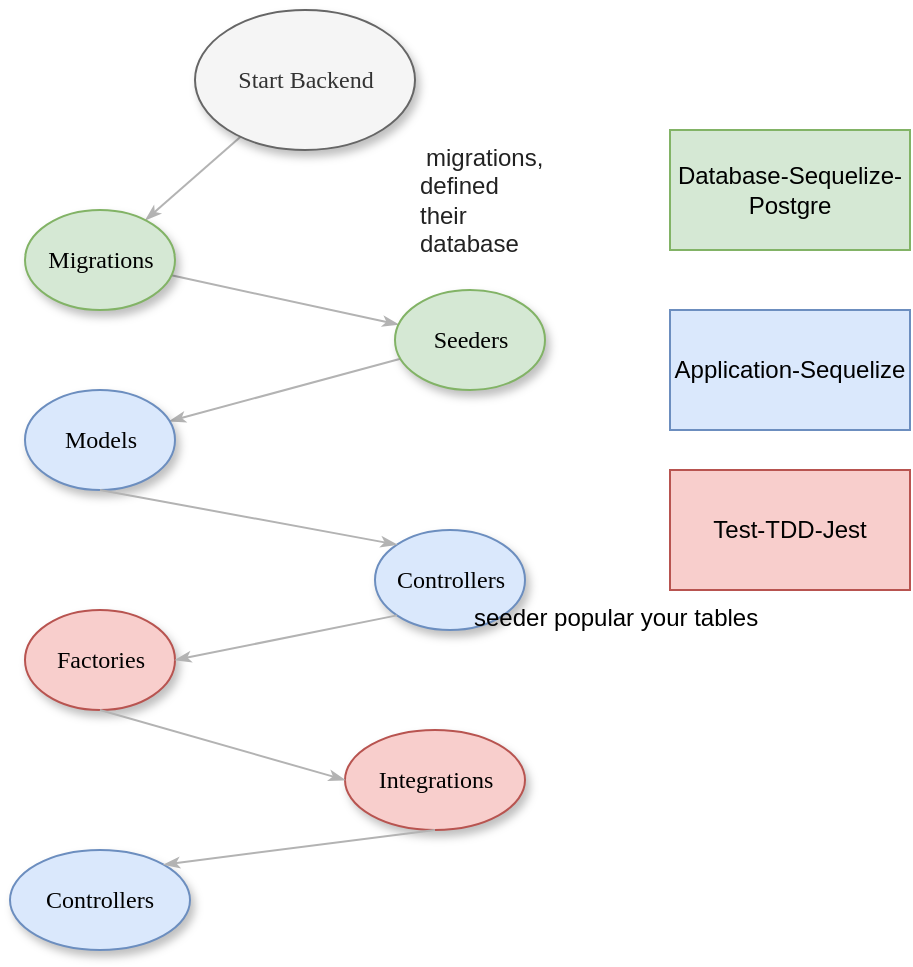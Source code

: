 <mxfile version="12.8.8" type="device"><diagram name="Page-1" id="42789a77-a242-8287-6e28-9cd8cfd52e62"><mxGraphModel dx="1231" dy="689" grid="1" gridSize="10" guides="1" tooltips="1" connect="1" arrows="1" fold="1" page="1" pageScale="1" pageWidth="1100" pageHeight="850" background="#ffffff" math="0" shadow="0"><root><mxCell id="0"/><mxCell id="1" parent="0"/><mxCell id="1ea317790d2ca983-12" style="edgeStyle=none;rounded=1;html=1;labelBackgroundColor=none;startArrow=none;startFill=0;startSize=5;endArrow=classicThin;endFill=1;endSize=5;jettySize=auto;orthogonalLoop=1;strokeColor=#B3B3B3;strokeWidth=1;fontFamily=Verdana;fontSize=12" parent="1" source="1ea317790d2ca983-1" target="1ea317790d2ca983-2" edge="1"><mxGeometry relative="1" as="geometry"/></mxCell><mxCell id="1ea317790d2ca983-1" value="Start Backend" style="ellipse;whiteSpace=wrap;html=1;rounded=0;shadow=1;comic=0;labelBackgroundColor=none;strokeWidth=1;fontFamily=Verdana;fontSize=12;align=center;fillColor=#f5f5f5;strokeColor=#666666;fontColor=#333333;" parent="1" vertex="1"><mxGeometry x="122.5" y="20" width="110" height="70" as="geometry"/></mxCell><mxCell id="1ea317790d2ca983-22" value="" style="edgeStyle=none;rounded=1;html=1;labelBackgroundColor=none;startArrow=none;startFill=0;startSize=5;endArrow=classicThin;endFill=1;endSize=5;jettySize=auto;orthogonalLoop=1;strokeColor=#B3B3B3;strokeWidth=1;fontFamily=Verdana;fontSize=12" parent="1" source="1ea317790d2ca983-2" target="1ea317790d2ca983-6" edge="1"><mxGeometry x="-0.132" y="68" relative="1" as="geometry"><mxPoint as="offset"/></mxGeometry></mxCell><mxCell id="1ea317790d2ca983-2" value="&lt;span&gt;Migrations&lt;/span&gt;" style="ellipse;whiteSpace=wrap;html=1;rounded=0;shadow=1;comic=0;labelBackgroundColor=none;strokeWidth=1;fontFamily=Verdana;fontSize=12;align=center;fillColor=#d5e8d4;strokeColor=#82b366;" parent="1" vertex="1"><mxGeometry x="37.5" y="120" width="75" height="50" as="geometry"/></mxCell><mxCell id="1ea317790d2ca983-23" value="" style="edgeStyle=none;rounded=1;html=1;labelBackgroundColor=none;startArrow=none;startFill=0;startSize=5;endArrow=classicThin;endFill=1;endSize=5;jettySize=auto;orthogonalLoop=1;strokeColor=#B3B3B3;strokeWidth=1;fontFamily=Verdana;fontSize=12" parent="1" source="1ea317790d2ca983-6" target="1ea317790d2ca983-8" edge="1"><mxGeometry relative="1" as="geometry"/></mxCell><mxCell id="1ea317790d2ca983-6" value="&lt;span&gt;Seeders&lt;br&gt;&lt;/span&gt;" style="ellipse;whiteSpace=wrap;html=1;rounded=0;shadow=1;comic=0;labelBackgroundColor=none;strokeWidth=1;fontFamily=Verdana;fontSize=12;align=center;fillColor=#d5e8d4;strokeColor=#82b366;" parent="1" vertex="1"><mxGeometry x="222.5" y="160" width="75" height="50" as="geometry"/></mxCell><mxCell id="1ea317790d2ca983-8" value="Models" style="ellipse;whiteSpace=wrap;html=1;rounded=0;shadow=1;comic=0;labelBackgroundColor=none;strokeWidth=1;fontFamily=Verdana;fontSize=12;align=center;fillColor=#dae8fc;strokeColor=#6c8ebf;" parent="1" vertex="1"><mxGeometry x="37.5" y="210" width="75" height="50" as="geometry"/></mxCell><mxCell id="EVwL4ZaxfhwOgHdYOd3E-3" value="Controllers" style="ellipse;whiteSpace=wrap;html=1;rounded=0;shadow=1;comic=0;labelBackgroundColor=none;strokeWidth=1;fontFamily=Verdana;fontSize=12;align=center;fillColor=#dae8fc;strokeColor=#6c8ebf;" vertex="1" parent="1"><mxGeometry x="212.5" y="280" width="75" height="50" as="geometry"/></mxCell><mxCell id="EVwL4ZaxfhwOgHdYOd3E-1" value="seeder popular your tables" style="text;html=1;" vertex="1" parent="1"><mxGeometry x="260" y="310" width="170" height="30" as="geometry"/></mxCell><mxCell id="EVwL4ZaxfhwOgHdYOd3E-2" value="&lt;span style=&quot;font-family: &amp;#34;verdana&amp;#34;&quot;&gt;&amp;nbsp;&lt;/span&gt;&lt;font color=&quot;#222222&quot; face=&quot;arial, sans-serif&quot;&gt;&lt;span style=&quot;white-space: pre-wrap&quot;&gt;migrations, defined their database&lt;/span&gt;&lt;/font&gt;" style="text;html=1;" vertex="1" parent="1"><mxGeometry x="232.5" y="80" width="70" height="80" as="geometry"/></mxCell><mxCell id="EVwL4ZaxfhwOgHdYOd3E-5" value="" style="edgeStyle=none;rounded=1;html=1;labelBackgroundColor=none;startArrow=none;startFill=0;startSize=5;endArrow=classicThin;endFill=1;endSize=5;jettySize=auto;orthogonalLoop=1;strokeColor=#B3B3B3;strokeWidth=1;fontFamily=Verdana;fontSize=12;exitX=0.5;exitY=1;exitDx=0;exitDy=0;entryX=0;entryY=0;entryDx=0;entryDy=0;" edge="1" parent="1" source="1ea317790d2ca983-8" target="EVwL4ZaxfhwOgHdYOd3E-3"><mxGeometry relative="1" as="geometry"><mxPoint x="233.93" y="292.97" as="sourcePoint"/><mxPoint x="156.012" y="346.992" as="targetPoint"/></mxGeometry></mxCell><mxCell id="EVwL4ZaxfhwOgHdYOd3E-7" value="Factories" style="ellipse;whiteSpace=wrap;html=1;rounded=0;shadow=1;comic=0;labelBackgroundColor=none;strokeWidth=1;fontFamily=Verdana;fontSize=12;align=center;fillColor=#f8cecc;strokeColor=#b85450;" vertex="1" parent="1"><mxGeometry x="37.5" y="320" width="75" height="50" as="geometry"/></mxCell><mxCell id="EVwL4ZaxfhwOgHdYOd3E-8" value="" style="edgeStyle=none;rounded=1;html=1;labelBackgroundColor=none;startArrow=none;startFill=0;startSize=5;endArrow=classicThin;endFill=1;endSize=5;jettySize=auto;orthogonalLoop=1;strokeColor=#B3B3B3;strokeWidth=1;fontFamily=Verdana;fontSize=12;exitX=0;exitY=1;exitDx=0;exitDy=0;entryX=1;entryY=0.5;entryDx=0;entryDy=0;" edge="1" parent="1" source="EVwL4ZaxfhwOgHdYOd3E-3" target="EVwL4ZaxfhwOgHdYOd3E-7"><mxGeometry relative="1" as="geometry"><mxPoint x="70" y="340" as="sourcePoint"/><mxPoint x="213.662" y="377.204" as="targetPoint"/></mxGeometry></mxCell><mxCell id="EVwL4ZaxfhwOgHdYOd3E-9" value="Integrations" style="ellipse;whiteSpace=wrap;html=1;rounded=0;shadow=1;comic=0;labelBackgroundColor=none;strokeWidth=1;fontFamily=Verdana;fontSize=12;align=center;fillColor=#f8cecc;strokeColor=#b85450;" vertex="1" parent="1"><mxGeometry x="197.5" y="380" width="90" height="50" as="geometry"/></mxCell><mxCell id="EVwL4ZaxfhwOgHdYOd3E-10" value="" style="edgeStyle=none;rounded=1;html=1;labelBackgroundColor=none;startArrow=none;startFill=0;startSize=5;endArrow=classicThin;endFill=1;endSize=5;jettySize=auto;orthogonalLoop=1;strokeColor=#B3B3B3;strokeWidth=1;fontFamily=Verdana;fontSize=12;exitX=0.5;exitY=1;exitDx=0;exitDy=0;entryX=0;entryY=0.5;entryDx=0;entryDy=0;" edge="1" parent="1" source="EVwL4ZaxfhwOgHdYOd3E-7" target="EVwL4ZaxfhwOgHdYOd3E-9"><mxGeometry relative="1" as="geometry"><mxPoint x="213.662" y="412.796" as="sourcePoint"/><mxPoint x="87.5" y="475" as="targetPoint"/></mxGeometry></mxCell><mxCell id="EVwL4ZaxfhwOgHdYOd3E-11" value="Controllers" style="ellipse;whiteSpace=wrap;html=1;rounded=0;shadow=1;comic=0;labelBackgroundColor=none;strokeWidth=1;fontFamily=Verdana;fontSize=12;align=center;fillColor=#dae8fc;strokeColor=#6c8ebf;" vertex="1" parent="1"><mxGeometry x="30" y="440" width="90" height="50" as="geometry"/></mxCell><mxCell id="EVwL4ZaxfhwOgHdYOd3E-12" value="" style="edgeStyle=none;rounded=1;html=1;labelBackgroundColor=none;startArrow=none;startFill=0;startSize=5;endArrow=classicThin;endFill=1;endSize=5;jettySize=auto;orthogonalLoop=1;strokeColor=#B3B3B3;strokeWidth=1;fontFamily=Verdana;fontSize=12;exitX=0.5;exitY=1;exitDx=0;exitDy=0;entryX=1;entryY=0;entryDx=0;entryDy=0;" edge="1" parent="1" source="EVwL4ZaxfhwOgHdYOd3E-9" target="EVwL4ZaxfhwOgHdYOd3E-11"><mxGeometry relative="1" as="geometry"><mxPoint x="50" y="500" as="sourcePoint"/><mxPoint x="192.5" y="555" as="targetPoint"/></mxGeometry></mxCell><mxCell id="EVwL4ZaxfhwOgHdYOd3E-14" value="Database-Sequelize-Postgre" style="rounded=0;whiteSpace=wrap;html=1;fillColor=#d5e8d4;strokeColor=#82b366;" vertex="1" parent="1"><mxGeometry x="360" y="80" width="120" height="60" as="geometry"/></mxCell><mxCell id="EVwL4ZaxfhwOgHdYOd3E-17" value="Application-Sequelize" style="rounded=0;whiteSpace=wrap;html=1;fillColor=#dae8fc;strokeColor=#6c8ebf;" vertex="1" parent="1"><mxGeometry x="360" y="170" width="120" height="60" as="geometry"/></mxCell><mxCell id="EVwL4ZaxfhwOgHdYOd3E-18" value="Test-TDD-Jest" style="rounded=0;whiteSpace=wrap;html=1;fillColor=#f8cecc;strokeColor=#b85450;" vertex="1" parent="1"><mxGeometry x="360" y="250" width="120" height="60" as="geometry"/></mxCell></root></mxGraphModel></diagram></mxfile>
